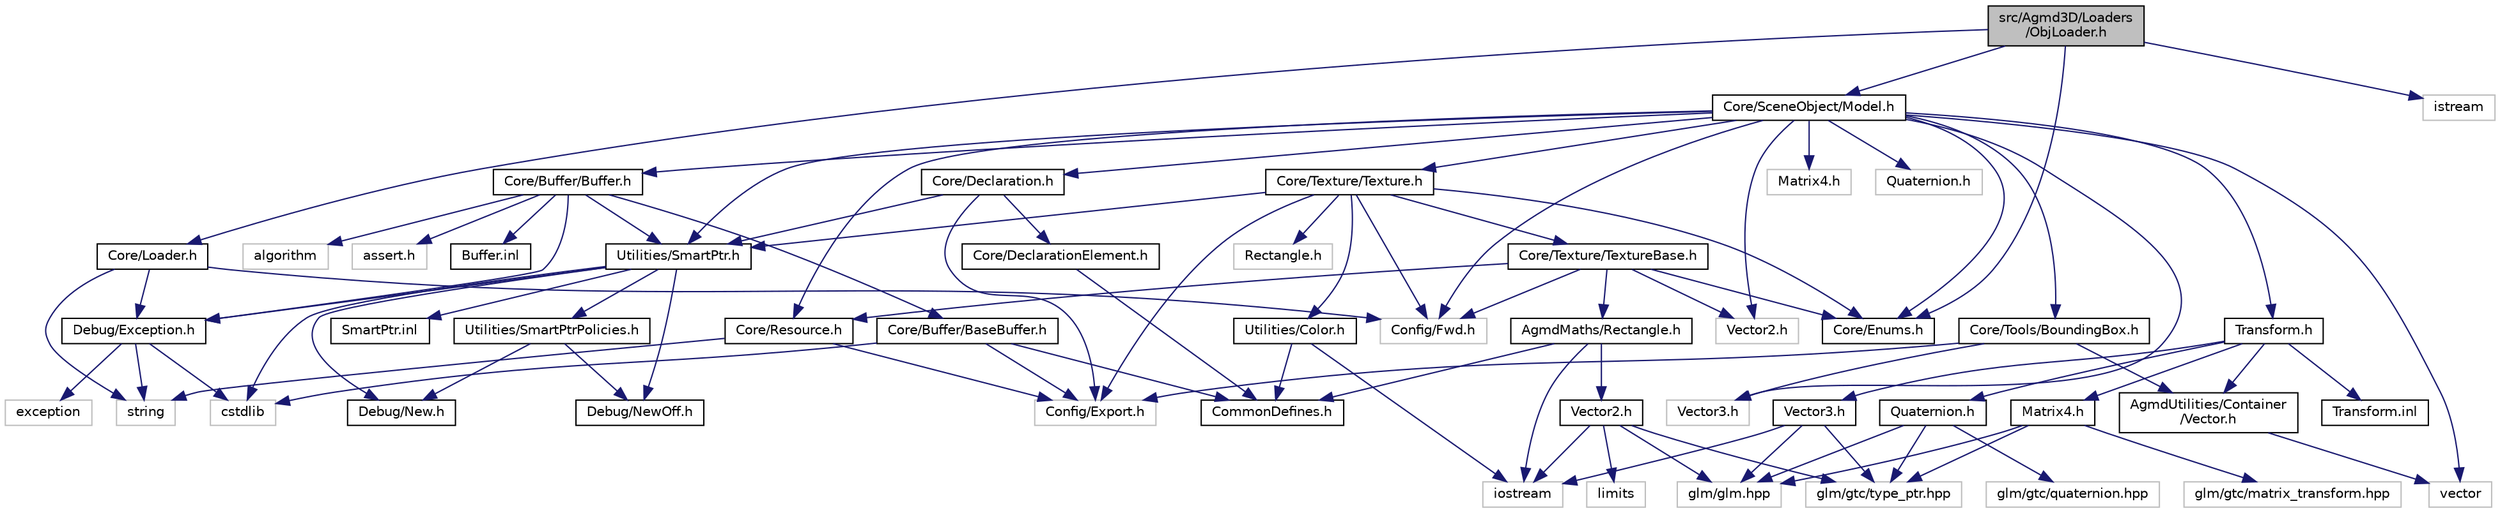 digraph "src/Agmd3D/Loaders/ObjLoader.h"
{
  edge [fontname="Helvetica",fontsize="10",labelfontname="Helvetica",labelfontsize="10"];
  node [fontname="Helvetica",fontsize="10",shape=record];
  Node1 [label="src/Agmd3D/Loaders\l/ObjLoader.h",height=0.2,width=0.4,color="black", fillcolor="grey75", style="filled" fontcolor="black"];
  Node1 -> Node2 [color="midnightblue",fontsize="10",style="solid",fontname="Helvetica"];
  Node2 [label="Core/Loader.h",height=0.2,width=0.4,color="black", fillcolor="white", style="filled",URL="$_loader_8h.html"];
  Node2 -> Node3 [color="midnightblue",fontsize="10",style="solid",fontname="Helvetica"];
  Node3 [label="Config/Fwd.h",height=0.2,width=0.4,color="grey75", fillcolor="white", style="filled"];
  Node2 -> Node4 [color="midnightblue",fontsize="10",style="solid",fontname="Helvetica"];
  Node4 [label="Debug/Exception.h",height=0.2,width=0.4,color="black", fillcolor="white", style="filled",URL="$_exception_8h.html"];
  Node4 -> Node5 [color="midnightblue",fontsize="10",style="solid",fontname="Helvetica"];
  Node5 [label="cstdlib",height=0.2,width=0.4,color="grey75", fillcolor="white", style="filled"];
  Node4 -> Node6 [color="midnightblue",fontsize="10",style="solid",fontname="Helvetica"];
  Node6 [label="exception",height=0.2,width=0.4,color="grey75", fillcolor="white", style="filled"];
  Node4 -> Node7 [color="midnightblue",fontsize="10",style="solid",fontname="Helvetica"];
  Node7 [label="string",height=0.2,width=0.4,color="grey75", fillcolor="white", style="filled"];
  Node2 -> Node7 [color="midnightblue",fontsize="10",style="solid",fontname="Helvetica"];
  Node1 -> Node8 [color="midnightblue",fontsize="10",style="solid",fontname="Helvetica"];
  Node8 [label="Core/SceneObject/Model.h",height=0.2,width=0.4,color="black", fillcolor="white", style="filled",URL="$_model_8h.html"];
  Node8 -> Node3 [color="midnightblue",fontsize="10",style="solid",fontname="Helvetica"];
  Node8 -> Node9 [color="midnightblue",fontsize="10",style="solid",fontname="Helvetica"];
  Node9 [label="Core/Resource.h",height=0.2,width=0.4,color="black", fillcolor="white", style="filled",URL="$_resource_8h.html"];
  Node9 -> Node10 [color="midnightblue",fontsize="10",style="solid",fontname="Helvetica"];
  Node10 [label="Config/Export.h",height=0.2,width=0.4,color="grey75", fillcolor="white", style="filled"];
  Node9 -> Node7 [color="midnightblue",fontsize="10",style="solid",fontname="Helvetica"];
  Node8 -> Node11 [color="midnightblue",fontsize="10",style="solid",fontname="Helvetica"];
  Node11 [label="Core/Buffer/Buffer.h",height=0.2,width=0.4,color="black", fillcolor="white", style="filled",URL="$_buffer_8h.html"];
  Node11 -> Node12 [color="midnightblue",fontsize="10",style="solid",fontname="Helvetica"];
  Node12 [label="Core/Buffer/BaseBuffer.h",height=0.2,width=0.4,color="black", fillcolor="white", style="filled",URL="$_base_buffer_8h.html"];
  Node12 -> Node10 [color="midnightblue",fontsize="10",style="solid",fontname="Helvetica"];
  Node12 -> Node13 [color="midnightblue",fontsize="10",style="solid",fontname="Helvetica"];
  Node13 [label="CommonDefines.h",height=0.2,width=0.4,color="black", fillcolor="white", style="filled",URL="$_common_defines_8h.html"];
  Node12 -> Node5 [color="midnightblue",fontsize="10",style="solid",fontname="Helvetica"];
  Node11 -> Node14 [color="midnightblue",fontsize="10",style="solid",fontname="Helvetica"];
  Node14 [label="Utilities/SmartPtr.h",height=0.2,width=0.4,color="black", fillcolor="white", style="filled",URL="$_smart_ptr_8h.html"];
  Node14 -> Node5 [color="midnightblue",fontsize="10",style="solid",fontname="Helvetica"];
  Node14 -> Node15 [color="midnightblue",fontsize="10",style="solid",fontname="Helvetica"];
  Node15 [label="Utilities/SmartPtrPolicies.h",height=0.2,width=0.4,color="black", fillcolor="white", style="filled",URL="$_smart_ptr_policies_8h.html"];
  Node15 -> Node16 [color="midnightblue",fontsize="10",style="solid",fontname="Helvetica"];
  Node16 [label="Debug/New.h",height=0.2,width=0.4,color="black", fillcolor="white", style="filled",URL="$_new_8h.html"];
  Node15 -> Node17 [color="midnightblue",fontsize="10",style="solid",fontname="Helvetica"];
  Node17 [label="Debug/NewOff.h",height=0.2,width=0.4,color="black", fillcolor="white", style="filled",URL="$_new_off_8h.html"];
  Node14 -> Node4 [color="midnightblue",fontsize="10",style="solid",fontname="Helvetica"];
  Node14 -> Node16 [color="midnightblue",fontsize="10",style="solid",fontname="Helvetica"];
  Node14 -> Node18 [color="midnightblue",fontsize="10",style="solid",fontname="Helvetica"];
  Node18 [label="SmartPtr.inl",height=0.2,width=0.4,color="black", fillcolor="white", style="filled",URL="$_smart_ptr_8inl.html"];
  Node14 -> Node17 [color="midnightblue",fontsize="10",style="solid",fontname="Helvetica"];
  Node11 -> Node4 [color="midnightblue",fontsize="10",style="solid",fontname="Helvetica"];
  Node11 -> Node19 [color="midnightblue",fontsize="10",style="solid",fontname="Helvetica"];
  Node19 [label="algorithm",height=0.2,width=0.4,color="grey75", fillcolor="white", style="filled"];
  Node11 -> Node20 [color="midnightblue",fontsize="10",style="solid",fontname="Helvetica"];
  Node20 [label="assert.h",height=0.2,width=0.4,color="grey75", fillcolor="white", style="filled"];
  Node11 -> Node21 [color="midnightblue",fontsize="10",style="solid",fontname="Helvetica"];
  Node21 [label="Buffer.inl",height=0.2,width=0.4,color="black", fillcolor="white", style="filled",URL="$_buffer_8inl.html"];
  Node8 -> Node22 [color="midnightblue",fontsize="10",style="solid",fontname="Helvetica"];
  Node22 [label="Core/Declaration.h",height=0.2,width=0.4,color="black", fillcolor="white", style="filled",URL="$_declaration_8h.html"];
  Node22 -> Node10 [color="midnightblue",fontsize="10",style="solid",fontname="Helvetica"];
  Node22 -> Node23 [color="midnightblue",fontsize="10",style="solid",fontname="Helvetica"];
  Node23 [label="Core/DeclarationElement.h",height=0.2,width=0.4,color="black", fillcolor="white", style="filled",URL="$_declaration_element_8h.html"];
  Node23 -> Node13 [color="midnightblue",fontsize="10",style="solid",fontname="Helvetica"];
  Node22 -> Node14 [color="midnightblue",fontsize="10",style="solid",fontname="Helvetica"];
  Node8 -> Node24 [color="midnightblue",fontsize="10",style="solid",fontname="Helvetica"];
  Node24 [label="Core/Texture/Texture.h",height=0.2,width=0.4,color="black", fillcolor="white", style="filled",URL="$_texture_8h.html"];
  Node24 -> Node3 [color="midnightblue",fontsize="10",style="solid",fontname="Helvetica"];
  Node24 -> Node10 [color="midnightblue",fontsize="10",style="solid",fontname="Helvetica"];
  Node24 -> Node25 [color="midnightblue",fontsize="10",style="solid",fontname="Helvetica"];
  Node25 [label="Core/Enums.h",height=0.2,width=0.4,color="black", fillcolor="white", style="filled",URL="$_enums_8h.html"];
  Node24 -> Node26 [color="midnightblue",fontsize="10",style="solid",fontname="Helvetica"];
  Node26 [label="Core/Texture/TextureBase.h",height=0.2,width=0.4,color="black", fillcolor="white", style="filled",URL="$_texture_base_8h.html"];
  Node26 -> Node3 [color="midnightblue",fontsize="10",style="solid",fontname="Helvetica"];
  Node26 -> Node27 [color="midnightblue",fontsize="10",style="solid",fontname="Helvetica"];
  Node27 [label="Vector2.h",height=0.2,width=0.4,color="grey75", fillcolor="white", style="filled"];
  Node26 -> Node25 [color="midnightblue",fontsize="10",style="solid",fontname="Helvetica"];
  Node26 -> Node9 [color="midnightblue",fontsize="10",style="solid",fontname="Helvetica"];
  Node26 -> Node28 [color="midnightblue",fontsize="10",style="solid",fontname="Helvetica"];
  Node28 [label="AgmdMaths/Rectangle.h",height=0.2,width=0.4,color="black", fillcolor="white", style="filled",URL="$_agmd_maths_2_rectangle_8h.html"];
  Node28 -> Node29 [color="midnightblue",fontsize="10",style="solid",fontname="Helvetica"];
  Node29 [label="Vector2.h",height=0.2,width=0.4,color="black", fillcolor="white", style="filled",URL="$_agmd_maths_2_vector2_8h.html"];
  Node29 -> Node30 [color="midnightblue",fontsize="10",style="solid",fontname="Helvetica"];
  Node30 [label="limits",height=0.2,width=0.4,color="grey75", fillcolor="white", style="filled"];
  Node29 -> Node31 [color="midnightblue",fontsize="10",style="solid",fontname="Helvetica"];
  Node31 [label="iostream",height=0.2,width=0.4,color="grey75", fillcolor="white", style="filled"];
  Node29 -> Node32 [color="midnightblue",fontsize="10",style="solid",fontname="Helvetica"];
  Node32 [label="glm/glm.hpp",height=0.2,width=0.4,color="grey75", fillcolor="white", style="filled"];
  Node29 -> Node33 [color="midnightblue",fontsize="10",style="solid",fontname="Helvetica"];
  Node33 [label="glm/gtc/type_ptr.hpp",height=0.2,width=0.4,color="grey75", fillcolor="white", style="filled"];
  Node28 -> Node31 [color="midnightblue",fontsize="10",style="solid",fontname="Helvetica"];
  Node28 -> Node13 [color="midnightblue",fontsize="10",style="solid",fontname="Helvetica"];
  Node24 -> Node34 [color="midnightblue",fontsize="10",style="solid",fontname="Helvetica"];
  Node34 [label="Rectangle.h",height=0.2,width=0.4,color="grey75", fillcolor="white", style="filled"];
  Node24 -> Node14 [color="midnightblue",fontsize="10",style="solid",fontname="Helvetica"];
  Node24 -> Node35 [color="midnightblue",fontsize="10",style="solid",fontname="Helvetica"];
  Node35 [label="Utilities/Color.h",height=0.2,width=0.4,color="black", fillcolor="white", style="filled",URL="$_color_8h.html"];
  Node35 -> Node13 [color="midnightblue",fontsize="10",style="solid",fontname="Helvetica"];
  Node35 -> Node31 [color="midnightblue",fontsize="10",style="solid",fontname="Helvetica"];
  Node8 -> Node25 [color="midnightblue",fontsize="10",style="solid",fontname="Helvetica"];
  Node8 -> Node14 [color="midnightblue",fontsize="10",style="solid",fontname="Helvetica"];
  Node8 -> Node27 [color="midnightblue",fontsize="10",style="solid",fontname="Helvetica"];
  Node8 -> Node36 [color="midnightblue",fontsize="10",style="solid",fontname="Helvetica"];
  Node36 [label="Vector3.h",height=0.2,width=0.4,color="grey75", fillcolor="white", style="filled"];
  Node8 -> Node37 [color="midnightblue",fontsize="10",style="solid",fontname="Helvetica"];
  Node37 [label="Matrix4.h",height=0.2,width=0.4,color="grey75", fillcolor="white", style="filled"];
  Node8 -> Node38 [color="midnightblue",fontsize="10",style="solid",fontname="Helvetica"];
  Node38 [label="Quaternion.h",height=0.2,width=0.4,color="grey75", fillcolor="white", style="filled"];
  Node8 -> Node39 [color="midnightblue",fontsize="10",style="solid",fontname="Helvetica"];
  Node39 [label="Transform.h",height=0.2,width=0.4,color="black", fillcolor="white", style="filled",URL="$_transform_8h.html"];
  Node39 -> Node40 [color="midnightblue",fontsize="10",style="solid",fontname="Helvetica"];
  Node40 [label="Vector3.h",height=0.2,width=0.4,color="black", fillcolor="white", style="filled",URL="$_agmd_maths_2_vector3_8h.html"];
  Node40 -> Node31 [color="midnightblue",fontsize="10",style="solid",fontname="Helvetica"];
  Node40 -> Node32 [color="midnightblue",fontsize="10",style="solid",fontname="Helvetica"];
  Node40 -> Node33 [color="midnightblue",fontsize="10",style="solid",fontname="Helvetica"];
  Node39 -> Node41 [color="midnightblue",fontsize="10",style="solid",fontname="Helvetica"];
  Node41 [label="Quaternion.h",height=0.2,width=0.4,color="black", fillcolor="white", style="filled",URL="$_agmd_maths_2_quaternion_8h.html"];
  Node41 -> Node32 [color="midnightblue",fontsize="10",style="solid",fontname="Helvetica"];
  Node41 -> Node33 [color="midnightblue",fontsize="10",style="solid",fontname="Helvetica"];
  Node41 -> Node42 [color="midnightblue",fontsize="10",style="solid",fontname="Helvetica"];
  Node42 [label="glm/gtc/quaternion.hpp",height=0.2,width=0.4,color="grey75", fillcolor="white", style="filled"];
  Node39 -> Node43 [color="midnightblue",fontsize="10",style="solid",fontname="Helvetica"];
  Node43 [label="Matrix4.h",height=0.2,width=0.4,color="black", fillcolor="white", style="filled",URL="$_agmd_maths_2_matrix4_8h.html"];
  Node43 -> Node32 [color="midnightblue",fontsize="10",style="solid",fontname="Helvetica"];
  Node43 -> Node33 [color="midnightblue",fontsize="10",style="solid",fontname="Helvetica"];
  Node43 -> Node44 [color="midnightblue",fontsize="10",style="solid",fontname="Helvetica"];
  Node44 [label="glm/gtc/matrix_transform.hpp",height=0.2,width=0.4,color="grey75", fillcolor="white", style="filled"];
  Node39 -> Node45 [color="midnightblue",fontsize="10",style="solid",fontname="Helvetica"];
  Node45 [label="AgmdUtilities/Container\l/Vector.h",height=0.2,width=0.4,color="black", fillcolor="white", style="filled",URL="$_vector_8h.html"];
  Node45 -> Node46 [color="midnightblue",fontsize="10",style="solid",fontname="Helvetica"];
  Node46 [label="vector",height=0.2,width=0.4,color="grey75", fillcolor="white", style="filled"];
  Node39 -> Node47 [color="midnightblue",fontsize="10",style="solid",fontname="Helvetica"];
  Node47 [label="Transform.inl",height=0.2,width=0.4,color="black", fillcolor="white", style="filled",URL="$_transform_8inl.html"];
  Node8 -> Node48 [color="midnightblue",fontsize="10",style="solid",fontname="Helvetica"];
  Node48 [label="Core/Tools/BoundingBox.h",height=0.2,width=0.4,color="black", fillcolor="white", style="filled",URL="$_bounding_box_8h.html"];
  Node48 -> Node36 [color="midnightblue",fontsize="10",style="solid",fontname="Helvetica"];
  Node48 -> Node10 [color="midnightblue",fontsize="10",style="solid",fontname="Helvetica"];
  Node48 -> Node45 [color="midnightblue",fontsize="10",style="solid",fontname="Helvetica"];
  Node8 -> Node46 [color="midnightblue",fontsize="10",style="solid",fontname="Helvetica"];
  Node1 -> Node25 [color="midnightblue",fontsize="10",style="solid",fontname="Helvetica"];
  Node1 -> Node49 [color="midnightblue",fontsize="10",style="solid",fontname="Helvetica"];
  Node49 [label="istream",height=0.2,width=0.4,color="grey75", fillcolor="white", style="filled"];
}

